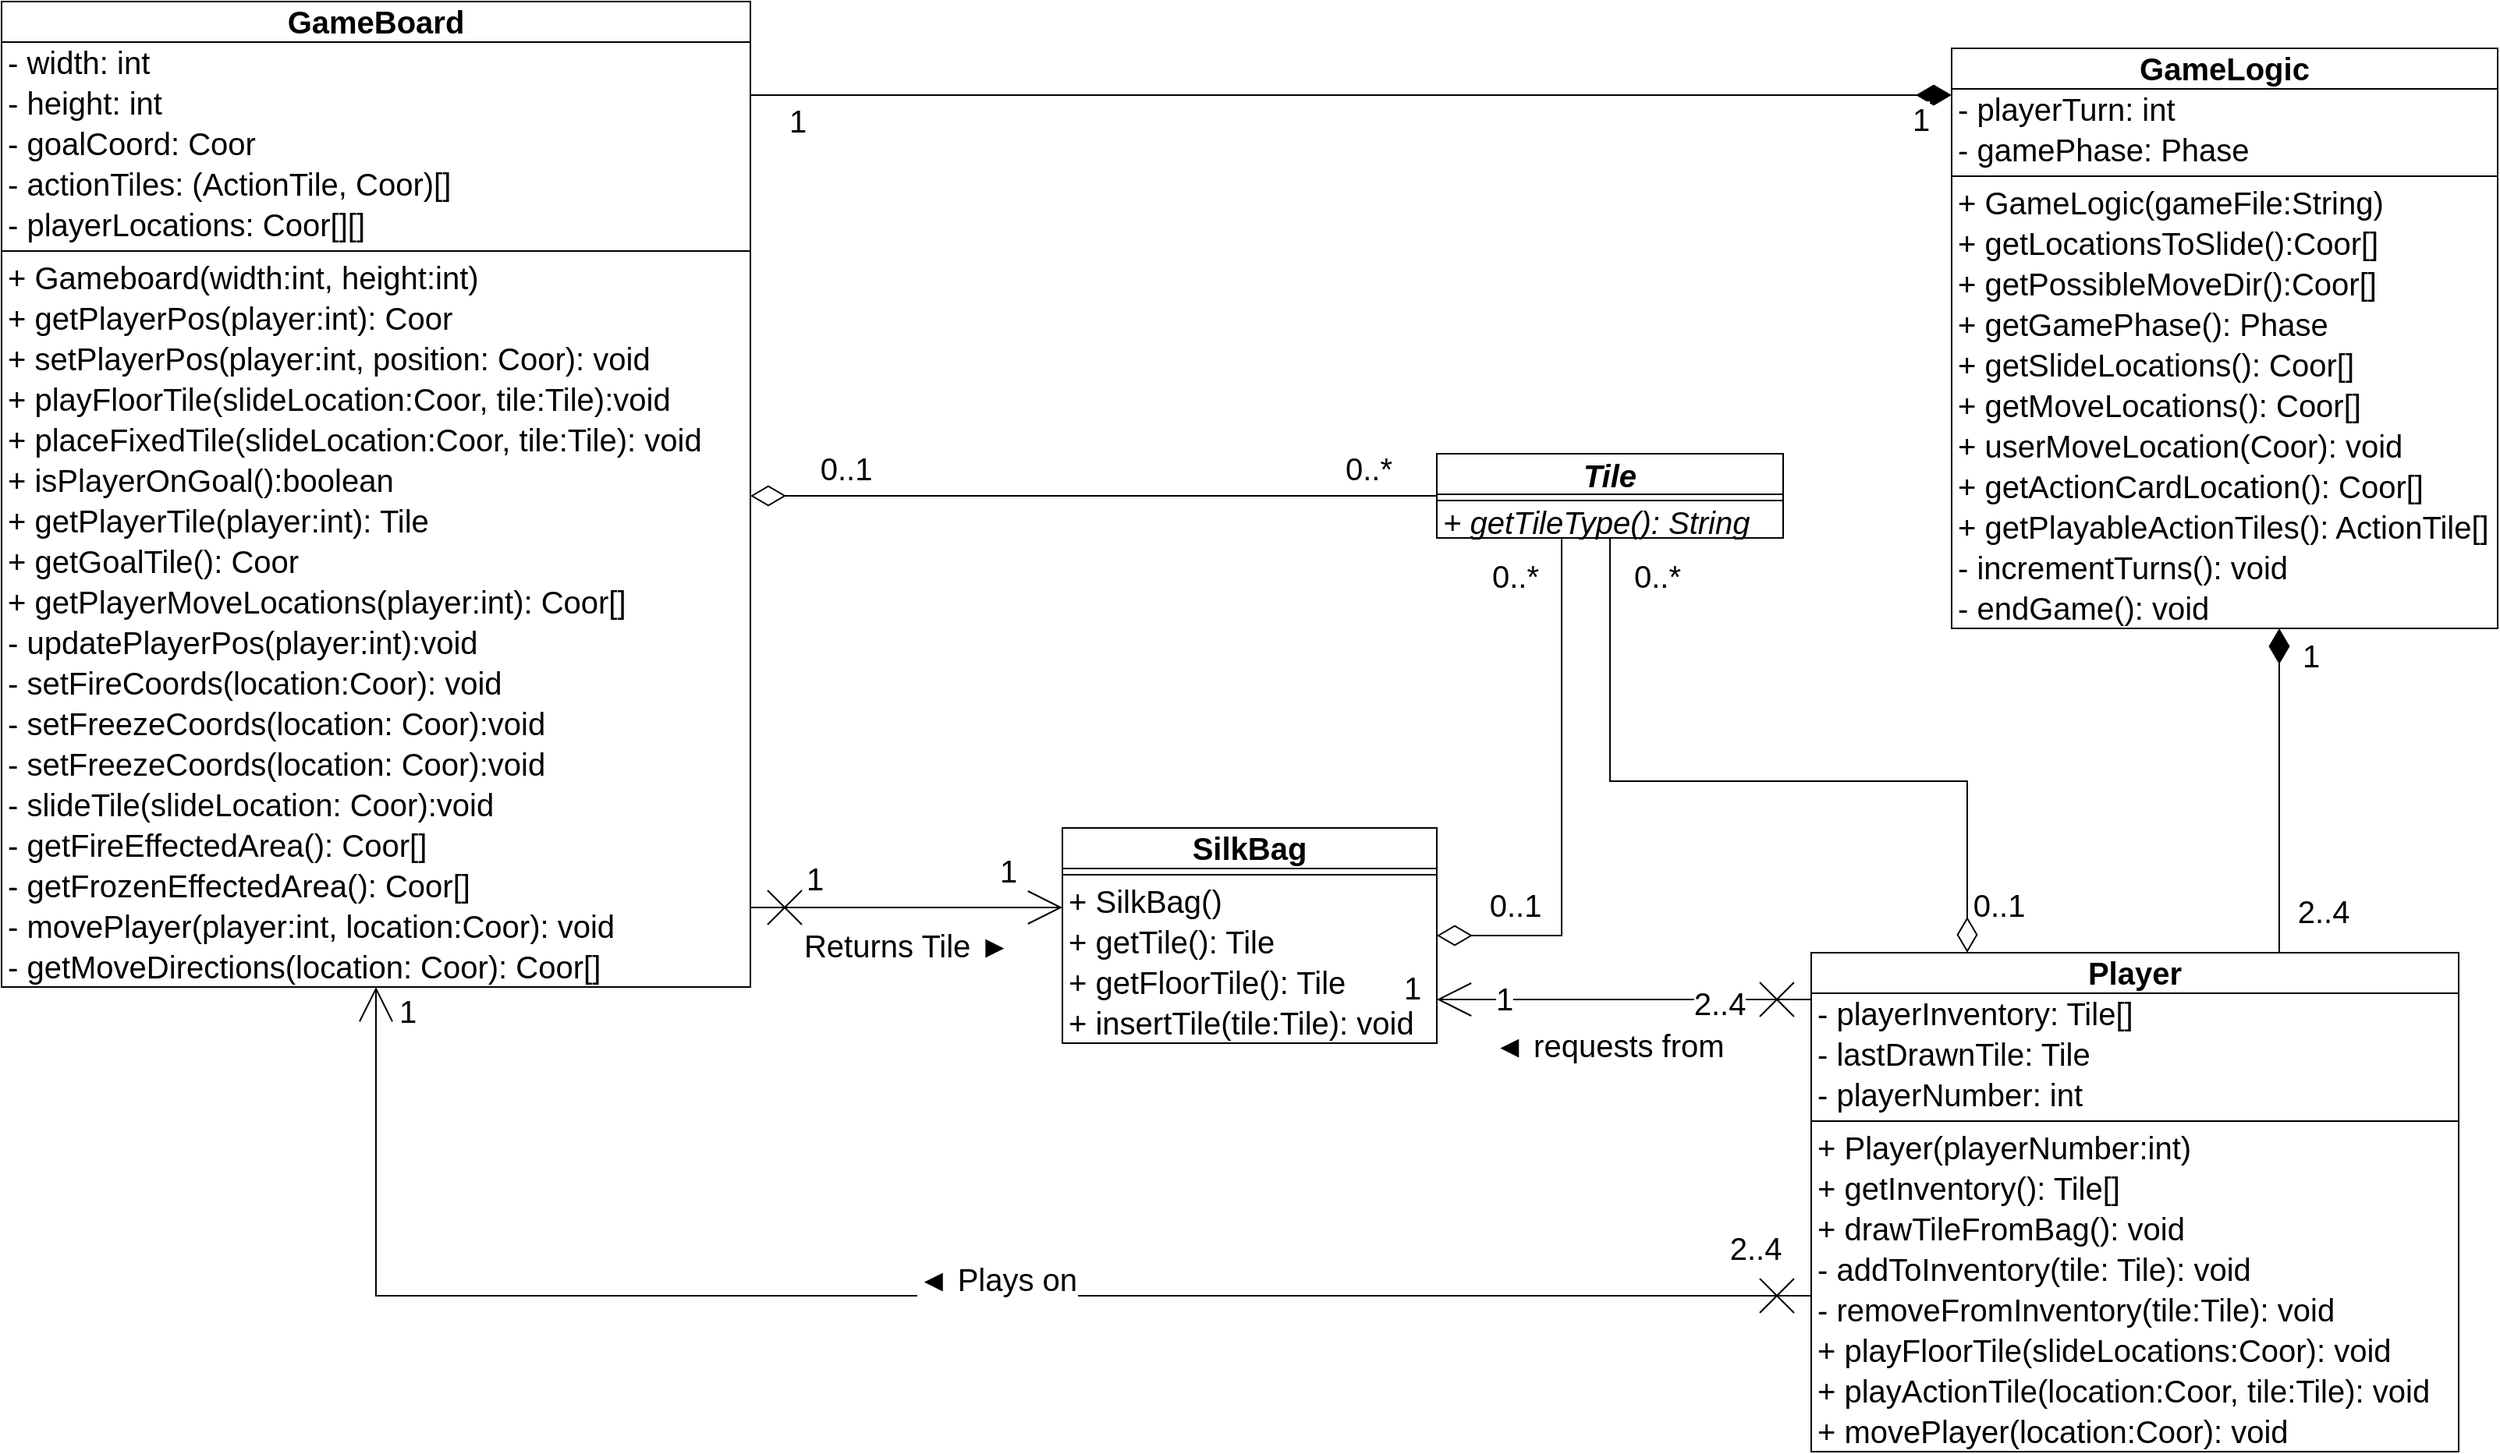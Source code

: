 <mxfile version="13.8.6" type="github">
  <diagram id="hc9EMMiAokFVV4D4Sd0b" name="Page-1">
    <mxGraphModel dx="868" dy="479" grid="1" gridSize="10" guides="1" tooltips="1" connect="1" arrows="1" fold="1" page="1" pageScale="1" pageWidth="827" pageHeight="1169" math="0" shadow="0">
      <root>
        <mxCell id="0" />
        <mxCell id="1" parent="0" />
        <mxCell id="r6h-WWT1z0xAQhpsZW0J-263" style="edgeStyle=elbowEdgeStyle;rounded=0;orthogonalLoop=1;jettySize=auto;html=1;startSize=20;endSize=20;elbow=vertical;endArrow=none;endFill=0;startArrow=diamondThin;startFill=1;fontSize=20;spacing=0;spacingBottom=0;spacingTop=-3;verticalAlign=middle;" parent="1" source="r6h-WWT1z0xAQhpsZW0J-2" target="r6h-WWT1z0xAQhpsZW0J-160" edge="1">
          <mxGeometry relative="1" as="geometry">
            <Array as="points">
              <mxPoint x="1410" y="90" />
            </Array>
          </mxGeometry>
        </mxCell>
        <mxCell id="r6h-WWT1z0xAQhpsZW0J-264" value="1" style="edgeLabel;html=1;align=center;verticalAlign=middle;resizable=0;points=[];fontSize=20;spacing=0;spacingBottom=0;spacingTop=-3;" parent="r6h-WWT1z0xAQhpsZW0J-263" vertex="1" connectable="0">
          <mxGeometry x="-0.637" y="-1" relative="1" as="geometry">
            <mxPoint x="120" y="17.67" as="offset" />
          </mxGeometry>
        </mxCell>
        <mxCell id="r6h-WWT1z0xAQhpsZW0J-265" value="1" style="edgeLabel;html=1;align=center;verticalAlign=middle;resizable=0;points=[];fontSize=20;spacing=0;spacingBottom=0;spacingTop=-3;" parent="r6h-WWT1z0xAQhpsZW0J-263" vertex="1" connectable="0">
          <mxGeometry x="0.689" y="2" relative="1" as="geometry">
            <mxPoint x="-90" y="15.5" as="offset" />
          </mxGeometry>
        </mxCell>
        <mxCell id="r6h-WWT1z0xAQhpsZW0J-374" style="edgeStyle=elbowEdgeStyle;rounded=0;orthogonalLoop=1;jettySize=auto;html=1;startArrow=diamondThin;startFill=1;startSize=20;endArrow=none;endFill=0;endSize=20;strokeWidth=1;fontSize=20;spacing=0;spacingBottom=0;spacingTop=-3;verticalAlign=middle;" parent="1" source="r6h-WWT1z0xAQhpsZW0J-2" target="r6h-WWT1z0xAQhpsZW0J-246" edge="1">
          <mxGeometry relative="1" as="geometry">
            <Array as="points">
              <mxPoint x="2040" y="580" />
            </Array>
          </mxGeometry>
        </mxCell>
        <mxCell id="r6h-WWT1z0xAQhpsZW0J-375" value="2..4" style="edgeLabel;html=1;align=center;verticalAlign=middle;resizable=0;points=[];fontSize=20;spacing=0;spacingBottom=0;spacingTop=-3;" parent="r6h-WWT1z0xAQhpsZW0J-374" vertex="1" connectable="0">
          <mxGeometry x="0.779" y="1" relative="1" as="geometry">
            <mxPoint x="29" y="41.33" as="offset" />
          </mxGeometry>
        </mxCell>
        <mxCell id="r6h-WWT1z0xAQhpsZW0J-376" value="1" style="edgeLabel;html=1;align=center;verticalAlign=middle;resizable=0;points=[];fontSize=20;spacing=0;spacingBottom=0;spacingTop=-3;" parent="r6h-WWT1z0xAQhpsZW0J-374" vertex="1" connectable="0">
          <mxGeometry x="-0.912" y="3" relative="1" as="geometry">
            <mxPoint x="17" y="9.43" as="offset" />
          </mxGeometry>
        </mxCell>
        <mxCell id="r6h-WWT1z0xAQhpsZW0J-383" value="2..4" style="edgeLabel;html=1;align=center;verticalAlign=middle;resizable=0;points=[];fontSize=20;" parent="r6h-WWT1z0xAQhpsZW0J-374" vertex="1" connectable="0">
          <mxGeometry x="0.742" y="3" relative="1" as="geometry">
            <mxPoint x="25" as="offset" />
          </mxGeometry>
        </mxCell>
        <mxCell id="r6h-WWT1z0xAQhpsZW0J-2" value="GameLogic" style="swimlane;fontStyle=1;align=center;verticalAlign=middle;childLayout=stackLayout;horizontal=1;startSize=26;horizontalStack=0;resizeParent=1;resizeParentMax=0;resizeLast=0;collapsible=1;marginBottom=0;fontSize=20;spacing=0;spacingBottom=0;spacingTop=-3;" parent="1" vertex="1">
          <mxGeometry x="1830" y="60" width="350" height="372" as="geometry" />
        </mxCell>
        <mxCell id="r6h-WWT1z0xAQhpsZW0J-8" value="- playerTurn: int" style="text;strokeColor=none;fillColor=none;align=left;verticalAlign=middle;spacingLeft=4;spacingRight=4;overflow=hidden;rotatable=0;points=[[0,0.5],[1,0.5]];portConstraint=eastwest;fontSize=20;spacing=0;spacingBottom=0;spacingTop=-3;" parent="r6h-WWT1z0xAQhpsZW0J-2" vertex="1">
          <mxGeometry y="26" width="350" height="26" as="geometry" />
        </mxCell>
        <mxCell id="r6h-WWT1z0xAQhpsZW0J-304" value="- gamePhase: Phase " style="text;strokeColor=none;fillColor=none;align=left;verticalAlign=middle;spacingLeft=4;spacingRight=4;overflow=hidden;rotatable=0;points=[[0,0.5],[1,0.5]];portConstraint=eastwest;fontSize=20;spacing=0;spacingBottom=0;spacingTop=-3;" parent="r6h-WWT1z0xAQhpsZW0J-2" vertex="1">
          <mxGeometry y="52" width="350" height="26" as="geometry" />
        </mxCell>
        <mxCell id="r6h-WWT1z0xAQhpsZW0J-3" value="" style="line;strokeWidth=1;fillColor=none;align=left;verticalAlign=middle;spacingTop=-3;spacingLeft=3;spacingRight=3;rotatable=0;labelPosition=right;points=[];portConstraint=eastwest;fontSize=20;spacing=0;spacingBottom=0;" parent="r6h-WWT1z0xAQhpsZW0J-2" vertex="1">
          <mxGeometry y="78" width="350" height="8" as="geometry" />
        </mxCell>
        <mxCell id="r6h-WWT1z0xAQhpsZW0J-4" value="+ GameLogic(gameFile:String)" style="text;strokeColor=none;fillColor=none;align=left;verticalAlign=middle;spacingLeft=4;spacingRight=4;overflow=hidden;rotatable=0;points=[[0,0.5],[1,0.5]];portConstraint=eastwest;fontSize=20;spacing=0;spacingBottom=0;spacingTop=-3;" parent="r6h-WWT1z0xAQhpsZW0J-2" vertex="1">
          <mxGeometry y="86" width="350" height="26" as="geometry" />
        </mxCell>
        <mxCell id="r6h-WWT1z0xAQhpsZW0J-9" value="+ getLocationsToSlide():Coor[]" style="text;strokeColor=none;fillColor=none;align=left;verticalAlign=middle;spacingLeft=4;spacingRight=4;overflow=hidden;rotatable=0;points=[[0,0.5],[1,0.5]];portConstraint=eastwest;fontSize=20;spacing=0;spacingBottom=0;spacingTop=-3;" parent="r6h-WWT1z0xAQhpsZW0J-2" vertex="1">
          <mxGeometry y="112" width="350" height="26" as="geometry" />
        </mxCell>
        <mxCell id="r6h-WWT1z0xAQhpsZW0J-11" value="+ getPossibleMoveDir():Coor[]" style="text;strokeColor=none;fillColor=none;align=left;verticalAlign=middle;spacingLeft=4;spacingRight=4;overflow=hidden;rotatable=0;points=[[0,0.5],[1,0.5]];portConstraint=eastwest;fontSize=20;spacing=0;spacingBottom=0;spacingTop=-3;" parent="r6h-WWT1z0xAQhpsZW0J-2" vertex="1">
          <mxGeometry y="138" width="350" height="26" as="geometry" />
        </mxCell>
        <mxCell id="r6h-WWT1z0xAQhpsZW0J-12" value="+ getGamePhase(): Phase" style="text;strokeColor=none;fillColor=none;align=left;verticalAlign=middle;spacingLeft=4;spacingRight=4;overflow=hidden;rotatable=0;points=[[0,0.5],[1,0.5]];portConstraint=eastwest;fontSize=20;spacing=0;spacingBottom=0;spacingTop=-3;" parent="r6h-WWT1z0xAQhpsZW0J-2" vertex="1">
          <mxGeometry y="164" width="350" height="26" as="geometry" />
        </mxCell>
        <mxCell id="r6h-WWT1z0xAQhpsZW0J-313" value="+ getSlideLocations(): Coor[]" style="text;strokeColor=none;fillColor=none;align=left;verticalAlign=middle;spacingLeft=4;spacingRight=4;overflow=hidden;rotatable=0;points=[[0,0.5],[1,0.5]];portConstraint=eastwest;fontSize=20;spacing=0;spacingBottom=0;spacingTop=-3;" parent="r6h-WWT1z0xAQhpsZW0J-2" vertex="1">
          <mxGeometry y="190" width="350" height="26" as="geometry" />
        </mxCell>
        <mxCell id="r6h-WWT1z0xAQhpsZW0J-312" value="+ getMoveLocations(): Coor[]" style="text;strokeColor=none;fillColor=none;align=left;verticalAlign=middle;spacingLeft=4;spacingRight=4;overflow=hidden;rotatable=0;points=[[0,0.5],[1,0.5]];portConstraint=eastwest;fontSize=20;spacing=0;spacingBottom=0;spacingTop=-3;" parent="r6h-WWT1z0xAQhpsZW0J-2" vertex="1">
          <mxGeometry y="216" width="350" height="26" as="geometry" />
        </mxCell>
        <mxCell id="r6h-WWT1z0xAQhpsZW0J-315" value="+ userMoveLocation(Coor): void" style="text;strokeColor=none;fillColor=none;align=left;verticalAlign=middle;spacingLeft=4;spacingRight=4;overflow=hidden;rotatable=0;points=[[0,0.5],[1,0.5]];portConstraint=eastwest;fontSize=20;spacing=0;spacingBottom=0;spacingTop=-3;" parent="r6h-WWT1z0xAQhpsZW0J-2" vertex="1">
          <mxGeometry y="242" width="350" height="26" as="geometry" />
        </mxCell>
        <mxCell id="r6h-WWT1z0xAQhpsZW0J-314" value="+ getActionCardLocation(): Coor[]" style="text;strokeColor=none;fillColor=none;align=left;verticalAlign=middle;spacingLeft=4;spacingRight=4;overflow=hidden;rotatable=0;points=[[0,0.5],[1,0.5]];portConstraint=eastwest;fontSize=20;spacing=0;spacingBottom=0;spacingTop=-3;" parent="r6h-WWT1z0xAQhpsZW0J-2" vertex="1">
          <mxGeometry y="268" width="350" height="26" as="geometry" />
        </mxCell>
        <mxCell id="r6h-WWT1z0xAQhpsZW0J-10" value="+ getPlayableActionTiles(): ActionTile[]" style="text;strokeColor=none;fillColor=none;align=left;verticalAlign=middle;spacingLeft=4;spacingRight=4;overflow=hidden;rotatable=0;points=[[0,0.5],[1,0.5]];portConstraint=eastwest;fontSize=20;spacing=0;spacingBottom=0;spacingTop=-3;" parent="r6h-WWT1z0xAQhpsZW0J-2" vertex="1">
          <mxGeometry y="294" width="350" height="26" as="geometry" />
        </mxCell>
        <mxCell id="r6h-WWT1z0xAQhpsZW0J-5" value="- incrementTurns(): void" style="text;strokeColor=none;fillColor=none;align=left;verticalAlign=middle;spacingLeft=4;spacingRight=4;overflow=hidden;rotatable=0;points=[[0,0.5],[1,0.5]];portConstraint=eastwest;fontSize=20;spacing=0;spacingBottom=0;spacingTop=-3;" parent="r6h-WWT1z0xAQhpsZW0J-2" vertex="1">
          <mxGeometry y="320" width="350" height="26" as="geometry" />
        </mxCell>
        <mxCell id="r6h-WWT1z0xAQhpsZW0J-13" value="- endGame(): void" style="text;strokeColor=none;fillColor=none;align=left;verticalAlign=middle;spacingLeft=4;spacingRight=4;overflow=hidden;rotatable=0;points=[[0,0.5],[1,0.5]];portConstraint=eastwest;fontSize=20;spacing=0;spacingBottom=0;spacingTop=-3;" parent="r6h-WWT1z0xAQhpsZW0J-2" vertex="1">
          <mxGeometry y="346" width="350" height="26" as="geometry" />
        </mxCell>
        <mxCell id="r6h-WWT1z0xAQhpsZW0J-320" style="edgeStyle=elbowEdgeStyle;rounded=0;orthogonalLoop=1;jettySize=auto;html=1;startArrow=diamondThin;startFill=0;startSize=20;endArrow=none;endFill=0;endSize=20;fontSize=20;spacing=0;spacingBottom=0;spacingTop=-3;verticalAlign=middle;" parent="1" source="r6h-WWT1z0xAQhpsZW0J-14" target="r6h-WWT1z0xAQhpsZW0J-26" edge="1">
          <mxGeometry relative="1" as="geometry">
            <Array as="points">
              <mxPoint x="1580" y="400" />
            </Array>
          </mxGeometry>
        </mxCell>
        <mxCell id="r6h-WWT1z0xAQhpsZW0J-362" value="0..*" style="edgeLabel;html=1;align=center;verticalAlign=middle;resizable=0;points=[];fontSize=20;spacing=0;spacingBottom=0;spacingTop=-3;" parent="r6h-WWT1z0xAQhpsZW0J-320" vertex="1" connectable="0">
          <mxGeometry x="0.752" y="-3" relative="1" as="geometry">
            <mxPoint x="-33" y="-16.14" as="offset" />
          </mxGeometry>
        </mxCell>
        <mxCell id="r6h-WWT1z0xAQhpsZW0J-363" value="0..1" style="edgeLabel;html=1;align=center;verticalAlign=middle;resizable=0;points=[];fontSize=20;spacing=0;spacingBottom=0;spacingTop=-3;" parent="r6h-WWT1z0xAQhpsZW0J-320" vertex="1" connectable="0">
          <mxGeometry x="-0.771" y="3" relative="1" as="geometry">
            <mxPoint x="11.43" y="-16.0" as="offset" />
          </mxGeometry>
        </mxCell>
        <mxCell id="r6h-WWT1z0xAQhpsZW0J-14" value="SilkBag" style="swimlane;fontStyle=1;align=center;verticalAlign=middle;childLayout=stackLayout;horizontal=1;startSize=26;horizontalStack=0;resizeParent=1;resizeParentMax=0;resizeLast=0;collapsible=1;marginBottom=0;fontSize=20;spacing=0;spacingBottom=0;spacingTop=-3;" parent="1" vertex="1">
          <mxGeometry x="1260" y="560" width="240" height="138" as="geometry" />
        </mxCell>
        <mxCell id="r6h-WWT1z0xAQhpsZW0J-18" value="" style="line;strokeWidth=1;fillColor=none;align=left;verticalAlign=middle;spacingTop=-3;spacingLeft=3;spacingRight=3;rotatable=0;labelPosition=right;points=[];portConstraint=eastwest;fontSize=20;spacing=0;spacingBottom=0;" parent="r6h-WWT1z0xAQhpsZW0J-14" vertex="1">
          <mxGeometry y="26" width="240" height="8" as="geometry" />
        </mxCell>
        <mxCell id="r6h-WWT1z0xAQhpsZW0J-19" value="+ SilkBag()" style="text;strokeColor=none;fillColor=none;align=left;verticalAlign=middle;spacingLeft=4;spacingRight=4;overflow=hidden;rotatable=0;points=[[0,0.5],[1,0.5]];portConstraint=eastwest;fontSize=20;spacing=0;spacingBottom=0;spacingTop=-3;" parent="r6h-WWT1z0xAQhpsZW0J-14" vertex="1">
          <mxGeometry y="34" width="240" height="26" as="geometry" />
        </mxCell>
        <mxCell id="r6h-WWT1z0xAQhpsZW0J-21" value="+ getTile(): Tile" style="text;strokeColor=none;fillColor=none;align=left;verticalAlign=middle;spacingLeft=4;spacingRight=4;overflow=hidden;rotatable=0;points=[[0,0.5],[1,0.5]];portConstraint=eastwest;fontSize=20;spacing=0;spacingBottom=0;spacingTop=-3;" parent="r6h-WWT1z0xAQhpsZW0J-14" vertex="1">
          <mxGeometry y="60" width="240" height="26" as="geometry" />
        </mxCell>
        <mxCell id="r6h-WWT1z0xAQhpsZW0J-317" value="+ getFloorTile(): Tile" style="text;strokeColor=none;fillColor=none;align=left;verticalAlign=middle;spacingLeft=4;spacingRight=4;overflow=hidden;rotatable=0;points=[[0,0.5],[1,0.5]];portConstraint=eastwest;fontSize=20;spacing=0;spacingBottom=0;spacingTop=-3;" parent="r6h-WWT1z0xAQhpsZW0J-14" vertex="1">
          <mxGeometry y="86" width="240" height="26" as="geometry" />
        </mxCell>
        <mxCell id="r6h-WWT1z0xAQhpsZW0J-319" value="+ insertTile(tile:Tile): void" style="text;strokeColor=none;fillColor=none;align=left;verticalAlign=middle;spacingLeft=4;spacingRight=4;overflow=hidden;rotatable=0;points=[[0,0.5],[1,0.5]];portConstraint=eastwest;fontSize=20;spacing=0;spacingBottom=0;spacingTop=-3;" parent="r6h-WWT1z0xAQhpsZW0J-14" vertex="1">
          <mxGeometry y="112" width="240" height="26" as="geometry" />
        </mxCell>
        <mxCell id="r6h-WWT1z0xAQhpsZW0J-283" style="edgeStyle=elbowEdgeStyle;rounded=0;orthogonalLoop=1;jettySize=auto;html=1;startArrow=cross;startFill=0;startSize=20;endArrow=open;endFill=0;endSize=20;elbow=vertical;fontSize=20;spacing=0;spacingBottom=0;spacingTop=-3;verticalAlign=middle;" parent="1" source="r6h-WWT1z0xAQhpsZW0J-160" target="r6h-WWT1z0xAQhpsZW0J-14" edge="1">
          <mxGeometry relative="1" as="geometry" />
        </mxCell>
        <mxCell id="r6h-WWT1z0xAQhpsZW0J-285" value="1" style="edgeLabel;html=1;align=center;verticalAlign=middle;resizable=0;points=[];fontSize=20;spacing=0;spacingBottom=0;spacingTop=-3;" parent="r6h-WWT1z0xAQhpsZW0J-283" vertex="1" connectable="0">
          <mxGeometry x="0.894" relative="1" as="geometry">
            <mxPoint x="-24.71" y="-22.65" as="offset" />
          </mxGeometry>
        </mxCell>
        <mxCell id="r6h-WWT1z0xAQhpsZW0J-286" value="Returns Tile ►" style="edgeLabel;html=1;align=center;verticalAlign=middle;resizable=0;points=[];fontSize=20;spacing=0;spacingBottom=0;spacingTop=-3;" parent="r6h-WWT1z0xAQhpsZW0J-283" vertex="1" connectable="0">
          <mxGeometry x="-0.269" y="3" relative="1" as="geometry">
            <mxPoint x="27.14" y="28.43" as="offset" />
          </mxGeometry>
        </mxCell>
        <mxCell id="r6h-WWT1z0xAQhpsZW0J-368" value="1" style="edgeLabel;html=1;align=center;verticalAlign=middle;resizable=0;points=[];fontSize=20;spacing=0;spacingBottom=0;spacingTop=-3;" parent="r6h-WWT1z0xAQhpsZW0J-283" vertex="1" connectable="0">
          <mxGeometry x="-0.731" y="7" relative="1" as="geometry">
            <mxPoint x="13.33" y="-10.67" as="offset" />
          </mxGeometry>
        </mxCell>
        <mxCell id="r6h-WWT1z0xAQhpsZW0J-160" value="GameBoard" style="swimlane;fontStyle=1;align=center;verticalAlign=middle;childLayout=stackLayout;horizontal=1;startSize=26;horizontalStack=0;resizeParent=1;resizeParentMax=0;resizeLast=0;collapsible=1;marginBottom=0;fontSize=20;spacing=0;spacingBottom=0;spacingTop=-3;" parent="1" vertex="1">
          <mxGeometry x="580" y="30" width="480" height="632" as="geometry" />
        </mxCell>
        <mxCell id="r6h-WWT1z0xAQhpsZW0J-161" value="- width: int" style="text;strokeColor=none;fillColor=none;align=left;verticalAlign=middle;spacingLeft=4;spacingRight=4;overflow=hidden;rotatable=0;points=[[0,0.5],[1,0.5]];portConstraint=eastwest;fontSize=20;spacing=0;spacingBottom=0;spacingTop=-3;" parent="r6h-WWT1z0xAQhpsZW0J-160" vertex="1">
          <mxGeometry y="26" width="480" height="26" as="geometry" />
        </mxCell>
        <mxCell id="r6h-WWT1z0xAQhpsZW0J-287" value="- height: int" style="text;strokeColor=none;fillColor=none;align=left;verticalAlign=middle;spacingLeft=4;spacingRight=4;overflow=hidden;rotatable=0;points=[[0,0.5],[1,0.5]];portConstraint=eastwest;fontSize=20;spacing=0;spacingBottom=0;spacingTop=-3;" parent="r6h-WWT1z0xAQhpsZW0J-160" vertex="1">
          <mxGeometry y="52" width="480" height="26" as="geometry" />
        </mxCell>
        <mxCell id="r6h-WWT1z0xAQhpsZW0J-163" value="- goalCoord: Coor" style="text;strokeColor=none;fillColor=none;align=left;verticalAlign=middle;spacingLeft=4;spacingRight=4;overflow=hidden;rotatable=0;points=[[0,0.5],[1,0.5]];portConstraint=eastwest;fontSize=20;spacing=0;spacingBottom=0;spacingTop=-3;" parent="r6h-WWT1z0xAQhpsZW0J-160" vertex="1">
          <mxGeometry y="78" width="480" height="26" as="geometry" />
        </mxCell>
        <mxCell id="r6h-WWT1z0xAQhpsZW0J-173" value="- actionTiles: (ActionTile, Coor)[]" style="text;strokeColor=none;fillColor=none;align=left;verticalAlign=middle;spacingLeft=4;spacingRight=4;overflow=hidden;rotatable=0;points=[[0,0.5],[1,0.5]];portConstraint=eastwest;fontSize=20;spacing=0;spacingBottom=0;spacingTop=-3;" parent="r6h-WWT1z0xAQhpsZW0J-160" vertex="1">
          <mxGeometry y="104" width="480" height="26" as="geometry" />
        </mxCell>
        <mxCell id="r6h-WWT1z0xAQhpsZW0J-299" value="- playerLocations: Coor[][]" style="text;strokeColor=none;fillColor=none;align=left;verticalAlign=middle;spacingLeft=4;spacingRight=4;overflow=hidden;rotatable=0;points=[[0,0.5],[1,0.5]];portConstraint=eastwest;fontSize=20;spacing=0;spacingBottom=0;spacingTop=-3;" parent="r6h-WWT1z0xAQhpsZW0J-160" vertex="1">
          <mxGeometry y="130" width="480" height="26" as="geometry" />
        </mxCell>
        <mxCell id="r6h-WWT1z0xAQhpsZW0J-164" value="" style="line;strokeWidth=1;fillColor=none;align=left;verticalAlign=middle;spacingTop=-3;spacingLeft=3;spacingRight=3;rotatable=0;labelPosition=right;points=[];portConstraint=eastwest;fontSize=20;spacing=0;spacingBottom=0;" parent="r6h-WWT1z0xAQhpsZW0J-160" vertex="1">
          <mxGeometry y="156" width="480" height="8" as="geometry" />
        </mxCell>
        <mxCell id="r6h-WWT1z0xAQhpsZW0J-165" value="+ Gameboard(width:int, height:int)" style="text;strokeColor=none;fillColor=none;align=left;verticalAlign=middle;spacingLeft=4;spacingRight=4;overflow=hidden;rotatable=0;points=[[0,0.5],[1,0.5]];portConstraint=eastwest;fontSize=20;spacing=0;spacingBottom=0;spacingTop=-3;" parent="r6h-WWT1z0xAQhpsZW0J-160" vertex="1">
          <mxGeometry y="164" width="480" height="26" as="geometry" />
        </mxCell>
        <mxCell id="r6h-WWT1z0xAQhpsZW0J-166" value="+ getPlayerPos(player:int): Coor " style="text;strokeColor=none;fillColor=none;align=left;verticalAlign=middle;spacingLeft=4;spacingRight=4;overflow=hidden;rotatable=0;points=[[0,0.5],[1,0.5]];portConstraint=eastwest;fontSize=20;spacing=0;spacingBottom=0;spacingTop=-3;" parent="r6h-WWT1z0xAQhpsZW0J-160" vertex="1">
          <mxGeometry y="190" width="480" height="26" as="geometry" />
        </mxCell>
        <mxCell id="r6h-WWT1z0xAQhpsZW0J-168" value="+ setPlayerPos(player:int, position: Coor): void" style="text;strokeColor=none;fillColor=none;align=left;verticalAlign=middle;spacingLeft=4;spacingRight=4;overflow=hidden;rotatable=0;points=[[0,0.5],[1,0.5]];portConstraint=eastwest;fontSize=20;spacing=0;spacingBottom=0;spacingTop=-3;" parent="r6h-WWT1z0xAQhpsZW0J-160" vertex="1">
          <mxGeometry y="216" width="480" height="26" as="geometry" />
        </mxCell>
        <mxCell id="r6h-WWT1z0xAQhpsZW0J-184" value="+ playFloorTile(slideLocation:Coor, tile:Tile):void" style="text;strokeColor=none;fillColor=none;align=left;verticalAlign=middle;spacingLeft=4;spacingRight=4;overflow=hidden;rotatable=0;points=[[0,0.5],[1,0.5]];portConstraint=eastwest;fontSize=20;spacing=0;spacingBottom=0;spacingTop=-3;" parent="r6h-WWT1z0xAQhpsZW0J-160" vertex="1">
          <mxGeometry y="242" width="480" height="26" as="geometry" />
        </mxCell>
        <mxCell id="r6h-WWT1z0xAQhpsZW0J-298" value="+ placeFixedTile(slideLocation:Coor, tile:Tile): void" style="text;strokeColor=none;fillColor=none;align=left;verticalAlign=middle;spacingLeft=4;spacingRight=4;overflow=hidden;rotatable=0;points=[[0,0.5],[1,0.5]];portConstraint=eastwest;fontSize=20;spacing=0;spacingBottom=0;spacingTop=-3;" parent="r6h-WWT1z0xAQhpsZW0J-160" vertex="1">
          <mxGeometry y="268" width="480" height="26" as="geometry" />
        </mxCell>
        <mxCell id="r6h-WWT1z0xAQhpsZW0J-177" value="+ isPlayerOnGoal():boolean" style="text;strokeColor=none;fillColor=none;align=left;verticalAlign=middle;spacingLeft=4;spacingRight=4;overflow=hidden;rotatable=0;points=[[0,0.5],[1,0.5]];portConstraint=eastwest;fontSize=20;spacing=0;spacingBottom=0;spacingTop=-3;" parent="r6h-WWT1z0xAQhpsZW0J-160" vertex="1">
          <mxGeometry y="294" width="480" height="26" as="geometry" />
        </mxCell>
        <mxCell id="r6h-WWT1z0xAQhpsZW0J-179" value="+ getPlayerTile(player:int): Tile" style="text;strokeColor=none;fillColor=none;align=left;verticalAlign=middle;spacingLeft=4;spacingRight=4;overflow=hidden;rotatable=0;points=[[0,0.5],[1,0.5]];portConstraint=eastwest;fontSize=20;spacing=0;spacingBottom=0;spacingTop=-3;" parent="r6h-WWT1z0xAQhpsZW0J-160" vertex="1">
          <mxGeometry y="320" width="480" height="26" as="geometry" />
        </mxCell>
        <mxCell id="r6h-WWT1z0xAQhpsZW0J-176" value="+ getGoalTile(): Coor" style="text;strokeColor=none;fillColor=none;align=left;verticalAlign=middle;spacingLeft=4;spacingRight=4;overflow=hidden;rotatable=0;points=[[0,0.5],[1,0.5]];portConstraint=eastwest;fontSize=20;spacing=0;spacingBottom=0;spacingTop=-3;" parent="r6h-WWT1z0xAQhpsZW0J-160" vertex="1">
          <mxGeometry y="346" width="480" height="26" as="geometry" />
        </mxCell>
        <mxCell id="uKZlA5nsA1Sk63bsIkFM-2" value="+ getPlayerMoveLocations(player:int): Coor[]" style="text;strokeColor=none;fillColor=none;align=left;verticalAlign=middle;spacingLeft=4;spacingRight=4;overflow=hidden;rotatable=0;points=[[0,0.5],[1,0.5]];portConstraint=eastwest;fontSize=20;spacing=0;spacingBottom=0;spacingTop=-3;" vertex="1" parent="r6h-WWT1z0xAQhpsZW0J-160">
          <mxGeometry y="372" width="480" height="26" as="geometry" />
        </mxCell>
        <mxCell id="r6h-WWT1z0xAQhpsZW0J-167" value="- updatePlayerPos(player:int):void" style="text;strokeColor=none;fillColor=none;align=left;verticalAlign=middle;spacingLeft=4;spacingRight=4;overflow=hidden;rotatable=0;points=[[0,0.5],[1,0.5]];portConstraint=eastwest;fontSize=20;spacing=0;spacingBottom=0;spacingTop=-3;" parent="r6h-WWT1z0xAQhpsZW0J-160" vertex="1">
          <mxGeometry y="398" width="480" height="26" as="geometry" />
        </mxCell>
        <mxCell id="r6h-WWT1z0xAQhpsZW0J-169" value="- setFireCoords(location:Coor): void" style="text;strokeColor=none;fillColor=none;align=left;verticalAlign=middle;spacingLeft=4;spacingRight=4;overflow=hidden;rotatable=0;points=[[0,0.5],[1,0.5]];portConstraint=eastwest;fontSize=20;spacing=0;spacingBottom=0;spacingTop=-3;" parent="r6h-WWT1z0xAQhpsZW0J-160" vertex="1">
          <mxGeometry y="424" width="480" height="26" as="geometry" />
        </mxCell>
        <mxCell id="r6h-WWT1z0xAQhpsZW0J-371" value="- setFreezeCoords(location: Coor):void" style="text;strokeColor=none;fillColor=none;align=left;verticalAlign=middle;spacingLeft=4;spacingRight=4;overflow=hidden;rotatable=0;points=[[0,0.5],[1,0.5]];portConstraint=eastwest;fontSize=20;spacing=0;spacingBottom=0;spacingTop=-3;" parent="r6h-WWT1z0xAQhpsZW0J-160" vertex="1">
          <mxGeometry y="450" width="480" height="26" as="geometry" />
        </mxCell>
        <mxCell id="r6h-WWT1z0xAQhpsZW0J-170" value="- setFreezeCoords(location: Coor):void" style="text;strokeColor=none;fillColor=none;align=left;verticalAlign=middle;spacingLeft=4;spacingRight=4;overflow=hidden;rotatable=0;points=[[0,0.5],[1,0.5]];portConstraint=eastwest;fontSize=20;spacing=0;spacingBottom=0;spacingTop=-3;" parent="r6h-WWT1z0xAQhpsZW0J-160" vertex="1">
          <mxGeometry y="476" width="480" height="26" as="geometry" />
        </mxCell>
        <mxCell id="r6h-WWT1z0xAQhpsZW0J-182" value="- slideTile(slideLocation: Coor):void" style="text;strokeColor=none;fillColor=none;align=left;verticalAlign=middle;spacingLeft=4;spacingRight=4;overflow=hidden;rotatable=0;points=[[0,0.5],[1,0.5]];portConstraint=eastwest;fontSize=20;spacing=0;spacingBottom=0;spacingTop=-3;" parent="r6h-WWT1z0xAQhpsZW0J-160" vertex="1">
          <mxGeometry y="502" width="480" height="26" as="geometry" />
        </mxCell>
        <mxCell id="r6h-WWT1z0xAQhpsZW0J-171" value="- getFireEffectedArea(): Coor[]" style="text;strokeColor=none;fillColor=none;align=left;verticalAlign=middle;spacingLeft=4;spacingRight=4;overflow=hidden;rotatable=0;points=[[0,0.5],[1,0.5]];portConstraint=eastwest;fontSize=20;spacing=0;spacingBottom=0;spacingTop=-3;" parent="r6h-WWT1z0xAQhpsZW0J-160" vertex="1">
          <mxGeometry y="528" width="480" height="26" as="geometry" />
        </mxCell>
        <mxCell id="r6h-WWT1z0xAQhpsZW0J-288" value="- getFrozenEffectedArea(): Coor[]" style="text;strokeColor=none;fillColor=none;align=left;verticalAlign=middle;spacingLeft=4;spacingRight=4;overflow=hidden;rotatable=0;points=[[0,0.5],[1,0.5]];portConstraint=eastwest;fontSize=20;spacing=0;spacingBottom=0;spacingTop=-3;" parent="r6h-WWT1z0xAQhpsZW0J-160" vertex="1">
          <mxGeometry y="554" width="480" height="26" as="geometry" />
        </mxCell>
        <mxCell id="r6h-WWT1z0xAQhpsZW0J-185" value="- movePlayer(player:int, location:Coor): void" style="text;strokeColor=none;fillColor=none;align=left;verticalAlign=middle;spacingLeft=4;spacingRight=4;overflow=hidden;rotatable=0;points=[[0,0.5],[1,0.5]];portConstraint=eastwest;fontSize=20;spacing=0;spacingBottom=0;spacingTop=-3;" parent="r6h-WWT1z0xAQhpsZW0J-160" vertex="1">
          <mxGeometry y="580" width="480" height="26" as="geometry" />
        </mxCell>
        <mxCell id="uKZlA5nsA1Sk63bsIkFM-1" value="- getMoveDirections(location: Coor): Coor[]" style="text;strokeColor=none;fillColor=none;align=left;verticalAlign=middle;spacingLeft=4;spacingRight=4;overflow=hidden;rotatable=0;points=[[0,0.5],[1,0.5]];portConstraint=eastwest;fontSize=20;spacing=0;spacingBottom=0;spacingTop=-3;" vertex="1" parent="r6h-WWT1z0xAQhpsZW0J-160">
          <mxGeometry y="606" width="480" height="26" as="geometry" />
        </mxCell>
        <mxCell id="r6h-WWT1z0xAQhpsZW0J-321" style="edgeStyle=elbowEdgeStyle;rounded=0;orthogonalLoop=1;jettySize=auto;html=1;startArrow=cross;startFill=0;startSize=20;endArrow=open;endFill=0;endSize=20;elbow=vertical;fontSize=20;spacing=0;spacingBottom=0;spacingTop=-3;verticalAlign=middle;" parent="1" source="r6h-WWT1z0xAQhpsZW0J-246" target="r6h-WWT1z0xAQhpsZW0J-14" edge="1">
          <mxGeometry relative="1" as="geometry">
            <Array as="points">
              <mxPoint x="1600" y="670" />
              <mxPoint x="1580" y="670" />
              <mxPoint x="970" y="870" />
            </Array>
          </mxGeometry>
        </mxCell>
        <mxCell id="r6h-WWT1z0xAQhpsZW0J-322" value="◄ requests from " style="edgeLabel;html=1;align=center;verticalAlign=middle;resizable=0;points=[];fontSize=20;spacing=0;spacingBottom=0;spacingTop=-3;" parent="r6h-WWT1z0xAQhpsZW0J-321" vertex="1" connectable="0">
          <mxGeometry x="0.514" relative="1" as="geometry">
            <mxPoint x="51.43" y="30" as="offset" />
          </mxGeometry>
        </mxCell>
        <mxCell id="r6h-WWT1z0xAQhpsZW0J-323" value="1" style="edgeLabel;html=1;align=center;verticalAlign=middle;resizable=0;points=[];fontSize=20;spacing=0;spacingBottom=0;spacingTop=-3;" parent="r6h-WWT1z0xAQhpsZW0J-321" vertex="1" connectable="0">
          <mxGeometry x="0.888" relative="1" as="geometry">
            <mxPoint x="-30" y="-6.67" as="offset" />
          </mxGeometry>
        </mxCell>
        <mxCell id="r6h-WWT1z0xAQhpsZW0J-373" value="2..4" style="edgeLabel;html=1;align=center;verticalAlign=middle;resizable=0;points=[];fontSize=20;spacing=0;spacingBottom=0;spacingTop=-3;" parent="r6h-WWT1z0xAQhpsZW0J-321" vertex="1" connectable="0">
          <mxGeometry x="-0.732" y="3" relative="1" as="geometry">
            <mxPoint x="-27" as="offset" />
          </mxGeometry>
        </mxCell>
        <mxCell id="r6h-WWT1z0xAQhpsZW0J-384" value="1" style="edgeLabel;html=1;align=center;verticalAlign=middle;resizable=0;points=[];fontSize=20;" parent="r6h-WWT1z0xAQhpsZW0J-321" vertex="1" connectable="0">
          <mxGeometry x="0.645" y="-1" relative="1" as="geometry">
            <mxPoint as="offset" />
          </mxGeometry>
        </mxCell>
        <mxCell id="r6h-WWT1z0xAQhpsZW0J-324" style="edgeStyle=elbowEdgeStyle;rounded=0;orthogonalLoop=1;jettySize=auto;html=1;startArrow=cross;startFill=0;startSize=20;endArrow=open;endFill=0;endSize=20;elbow=vertical;fontSize=20;spacing=0;spacingBottom=0;spacingTop=-3;verticalAlign=middle;" parent="1" source="r6h-WWT1z0xAQhpsZW0J-246" target="r6h-WWT1z0xAQhpsZW0J-160" edge="1">
          <mxGeometry relative="1" as="geometry">
            <Array as="points">
              <mxPoint x="1380" y="860" />
              <mxPoint x="1440" y="780" />
              <mxPoint x="1220" y="760" />
            </Array>
          </mxGeometry>
        </mxCell>
        <mxCell id="r6h-WWT1z0xAQhpsZW0J-325" value="◄ Plays on" style="edgeLabel;html=1;align=center;verticalAlign=middle;resizable=0;points=[];fontSize=20;spacing=0;spacingBottom=0;spacingTop=-3;" parent="r6h-WWT1z0xAQhpsZW0J-324" vertex="1" connectable="0">
          <mxGeometry x="0.059" y="1" relative="1" as="geometry">
            <mxPoint x="70" y="-11" as="offset" />
          </mxGeometry>
        </mxCell>
        <mxCell id="r6h-WWT1z0xAQhpsZW0J-357" value="1" style="edgeLabel;html=1;align=center;verticalAlign=middle;resizable=0;points=[];fontSize=20;spacing=0;spacingBottom=0;spacingTop=-3;" parent="r6h-WWT1z0xAQhpsZW0J-324" vertex="1" connectable="0">
          <mxGeometry x="0.891" y="-2" relative="1" as="geometry">
            <mxPoint x="18" y="-44.29" as="offset" />
          </mxGeometry>
        </mxCell>
        <mxCell id="r6h-WWT1z0xAQhpsZW0J-358" value="2..4" style="edgeLabel;html=1;align=center;verticalAlign=middle;resizable=0;points=[];fontSize=20;spacing=0;spacingBottom=0;spacingTop=-3;" parent="r6h-WWT1z0xAQhpsZW0J-324" vertex="1" connectable="0">
          <mxGeometry x="-0.879" relative="1" as="geometry">
            <mxPoint x="31.43" y="-30" as="offset" />
          </mxGeometry>
        </mxCell>
        <mxCell id="r6h-WWT1z0xAQhpsZW0J-246" value="Player" style="swimlane;fontStyle=1;align=center;verticalAlign=middle;childLayout=stackLayout;horizontal=1;startSize=26;horizontalStack=0;resizeParent=1;resizeParentMax=0;resizeLast=0;collapsible=1;marginBottom=0;fontSize=20;spacing=0;spacingBottom=0;spacingTop=-3;" parent="1" vertex="1">
          <mxGeometry x="1740" y="640" width="415" height="320" as="geometry" />
        </mxCell>
        <mxCell id="r6h-WWT1z0xAQhpsZW0J-247" value="- playerInventory: Tile[]" style="text;strokeColor=none;fillColor=none;align=left;verticalAlign=middle;spacingLeft=4;spacingRight=4;overflow=hidden;rotatable=0;points=[[0,0.5],[1,0.5]];portConstraint=eastwest;fontSize=20;spacing=0;spacingBottom=0;spacingTop=-3;" parent="r6h-WWT1z0xAQhpsZW0J-246" vertex="1">
          <mxGeometry y="26" width="415" height="26" as="geometry" />
        </mxCell>
        <mxCell id="r6h-WWT1z0xAQhpsZW0J-302" value="- lastDrawnTile: Tile" style="text;strokeColor=none;fillColor=none;align=left;verticalAlign=middle;spacingLeft=4;spacingRight=4;overflow=hidden;rotatable=0;points=[[0,0.5],[1,0.5]];portConstraint=eastwest;fontSize=20;spacing=0;spacingBottom=0;spacingTop=-3;" parent="r6h-WWT1z0xAQhpsZW0J-246" vertex="1">
          <mxGeometry y="52" width="415" height="26" as="geometry" />
        </mxCell>
        <mxCell id="r6h-WWT1z0xAQhpsZW0J-303" value="- playerNumber: int" style="text;strokeColor=none;fillColor=none;align=left;verticalAlign=middle;spacingLeft=4;spacingRight=4;overflow=hidden;rotatable=0;points=[[0,0.5],[1,0.5]];portConstraint=eastwest;fontSize=20;spacing=0;spacingBottom=0;spacingTop=-3;" parent="r6h-WWT1z0xAQhpsZW0J-246" vertex="1">
          <mxGeometry y="78" width="415" height="26" as="geometry" />
        </mxCell>
        <mxCell id="r6h-WWT1z0xAQhpsZW0J-251" value="" style="line;strokeWidth=1;fillColor=none;align=left;verticalAlign=middle;spacingTop=-3;spacingLeft=3;spacingRight=3;rotatable=0;labelPosition=right;points=[];portConstraint=eastwest;fontSize=20;spacing=0;spacingBottom=0;" parent="r6h-WWT1z0xAQhpsZW0J-246" vertex="1">
          <mxGeometry y="104" width="415" height="8" as="geometry" />
        </mxCell>
        <mxCell id="r6h-WWT1z0xAQhpsZW0J-252" value="+ Player(playerNumber:int)" style="text;strokeColor=none;fillColor=none;align=left;verticalAlign=middle;spacingLeft=4;spacingRight=4;overflow=hidden;rotatable=0;points=[[0,0.5],[1,0.5]];portConstraint=eastwest;fontSize=20;spacing=0;spacingBottom=0;spacingTop=-3;" parent="r6h-WWT1z0xAQhpsZW0J-246" vertex="1">
          <mxGeometry y="112" width="415" height="26" as="geometry" />
        </mxCell>
        <mxCell id="r6h-WWT1z0xAQhpsZW0J-255" value="+ getInventory(): Tile[]" style="text;strokeColor=none;fillColor=none;align=left;verticalAlign=middle;spacingLeft=4;spacingRight=4;overflow=hidden;rotatable=0;points=[[0,0.5],[1,0.5]];portConstraint=eastwest;fontSize=20;spacing=0;spacingBottom=0;spacingTop=-3;" parent="r6h-WWT1z0xAQhpsZW0J-246" vertex="1">
          <mxGeometry y="138" width="415" height="26" as="geometry" />
        </mxCell>
        <mxCell id="r6h-WWT1z0xAQhpsZW0J-300" value="+ drawTileFromBag(): void" style="text;strokeColor=none;fillColor=none;align=left;verticalAlign=middle;spacingLeft=4;spacingRight=4;overflow=hidden;rotatable=0;points=[[0,0.5],[1,0.5]];portConstraint=eastwest;fontSize=20;spacing=0;spacingBottom=0;spacingTop=-3;" parent="r6h-WWT1z0xAQhpsZW0J-246" vertex="1">
          <mxGeometry y="164" width="415" height="26" as="geometry" />
        </mxCell>
        <mxCell id="r6h-WWT1z0xAQhpsZW0J-256" value="- addToInventory(tile: Tile): void" style="text;strokeColor=none;fillColor=none;align=left;verticalAlign=middle;spacingLeft=4;spacingRight=4;overflow=hidden;rotatable=0;points=[[0,0.5],[1,0.5]];portConstraint=eastwest;fontSize=20;spacing=0;spacingBottom=0;spacingTop=-3;" parent="r6h-WWT1z0xAQhpsZW0J-246" vertex="1">
          <mxGeometry y="190" width="415" height="26" as="geometry" />
        </mxCell>
        <mxCell id="r6h-WWT1z0xAQhpsZW0J-257" value="- removeFromInventory(tile:Tile): void" style="text;strokeColor=none;fillColor=none;align=left;verticalAlign=middle;spacingLeft=4;spacingRight=4;overflow=hidden;rotatable=0;points=[[0,0.5],[1,0.5]];portConstraint=eastwest;fontSize=20;spacing=0;spacingBottom=0;spacingTop=-3;" parent="r6h-WWT1z0xAQhpsZW0J-246" vertex="1">
          <mxGeometry y="216" width="415" height="26" as="geometry" />
        </mxCell>
        <mxCell id="r6h-WWT1z0xAQhpsZW0J-259" value="+ playFloorTile(slideLocations:Coor): void" style="text;strokeColor=none;fillColor=none;align=left;verticalAlign=middle;spacingLeft=4;spacingRight=4;overflow=hidden;rotatable=0;points=[[0,0.5],[1,0.5]];portConstraint=eastwest;fontSize=20;spacing=0;spacingBottom=0;spacingTop=-3;" parent="r6h-WWT1z0xAQhpsZW0J-246" vertex="1">
          <mxGeometry y="242" width="415" height="26" as="geometry" />
        </mxCell>
        <mxCell id="r6h-WWT1z0xAQhpsZW0J-260" value="+ playActionTile(location:Coor, tile:Tile): void" style="text;strokeColor=none;fillColor=none;align=left;verticalAlign=middle;spacingLeft=4;spacingRight=4;overflow=hidden;rotatable=0;points=[[0,0.5],[1,0.5]];portConstraint=eastwest;fontSize=20;spacing=0;spacingBottom=0;spacingTop=-3;" parent="r6h-WWT1z0xAQhpsZW0J-246" vertex="1">
          <mxGeometry y="268" width="415" height="26" as="geometry" />
        </mxCell>
        <mxCell id="r6h-WWT1z0xAQhpsZW0J-261" value="+ movePlayer(location:Coor): void" style="text;strokeColor=none;fillColor=none;align=left;verticalAlign=middle;spacingLeft=4;spacingRight=4;overflow=hidden;rotatable=0;points=[[0,0.5],[1,0.5]];portConstraint=eastwest;fontSize=20;spacing=0;spacingBottom=0;spacingTop=-3;" parent="r6h-WWT1z0xAQhpsZW0J-246" vertex="1">
          <mxGeometry y="294" width="415" height="26" as="geometry" />
        </mxCell>
        <mxCell id="r6h-WWT1z0xAQhpsZW0J-379" style="edgeStyle=elbowEdgeStyle;rounded=0;orthogonalLoop=1;jettySize=auto;elbow=vertical;html=1;startArrow=none;startFill=0;startSize=20;endArrow=diamondThin;endFill=0;endSize=20;strokeWidth=1;fontSize=20;spacing=0;spacingBottom=0;spacingTop=-3;verticalAlign=middle;" parent="1" source="r6h-WWT1z0xAQhpsZW0J-26" target="r6h-WWT1z0xAQhpsZW0J-246" edge="1">
          <mxGeometry relative="1" as="geometry">
            <Array as="points">
              <mxPoint x="1840" y="530" />
              <mxPoint x="1680" y="600" />
              <mxPoint x="1650" y="350" />
              <mxPoint x="1680" y="460" />
              <mxPoint x="1600" y="400" />
            </Array>
          </mxGeometry>
        </mxCell>
        <mxCell id="r6h-WWT1z0xAQhpsZW0J-381" value="0..*" style="edgeLabel;html=1;align=center;verticalAlign=middle;resizable=0;points=[];fontSize=20;" parent="r6h-WWT1z0xAQhpsZW0J-379" vertex="1" connectable="0">
          <mxGeometry x="-0.88" relative="1" as="geometry">
            <mxPoint x="30" y="-5.43" as="offset" />
          </mxGeometry>
        </mxCell>
        <mxCell id="r6h-WWT1z0xAQhpsZW0J-382" value="0..1" style="edgeLabel;html=1;align=center;verticalAlign=middle;resizable=0;points=[];fontSize=20;" parent="r6h-WWT1z0xAQhpsZW0J-379" vertex="1" connectable="0">
          <mxGeometry x="0.874" y="3" relative="1" as="geometry">
            <mxPoint x="17" as="offset" />
          </mxGeometry>
        </mxCell>
        <mxCell id="r6h-WWT1z0xAQhpsZW0J-26" value="Tile" style="swimlane;fontStyle=3;align=center;verticalAlign=middle;childLayout=stackLayout;horizontal=1;startSize=26;horizontalStack=0;resizeParent=1;resizeParentMax=0;resizeLast=0;collapsible=1;marginBottom=0;fontSize=20;spacing=0;spacingBottom=0;spacingTop=-1;perimeterSpacing=0;rounded=0;shadow=0;sketch=0;resizeWidth=1;resizeHeight=1;labelBorderColor=none;" parent="1" vertex="1">
          <mxGeometry x="1500" y="320" width="222" height="54" as="geometry" />
        </mxCell>
        <mxCell id="r6h-WWT1z0xAQhpsZW0J-29" value="" style="line;strokeWidth=1;fillColor=none;align=left;verticalAlign=middle;spacingTop=-3;spacingLeft=3;spacingRight=3;rotatable=0;labelPosition=right;points=[];portConstraint=eastwest;fontSize=20;spacing=0;spacingBottom=0;" parent="r6h-WWT1z0xAQhpsZW0J-26" vertex="1">
          <mxGeometry y="26" width="222" height="8" as="geometry" />
        </mxCell>
        <mxCell id="r6h-WWT1z0xAQhpsZW0J-378" value="+ getTileType(): String" style="text;strokeColor=none;fillColor=none;align=left;verticalAlign=middle;spacingLeft=4;spacingRight=4;overflow=hidden;rotatable=0;points=[[0,0.5],[1,0.5]];portConstraint=eastwest;fontStyle=2;spacingBottom=0;labelBorderColor=none;spacing=0;spacingTop=-3;fontSize=20;" parent="r6h-WWT1z0xAQhpsZW0J-26" vertex="1">
          <mxGeometry y="34" width="222" height="20" as="geometry" />
        </mxCell>
        <mxCell id="r6h-WWT1z0xAQhpsZW0J-342" style="edgeStyle=elbowEdgeStyle;orthogonalLoop=1;jettySize=auto;html=1;startArrow=diamondThin;startFill=0;startSize=20;endArrow=none;endFill=0;endSize=20;elbow=vertical;fontSize=20;spacing=0;spacingBottom=0;spacingTop=-3;verticalAlign=middle;rounded=0;" parent="1" source="r6h-WWT1z0xAQhpsZW0J-160" target="r6h-WWT1z0xAQhpsZW0J-26" edge="1">
          <mxGeometry relative="1" as="geometry">
            <mxPoint x="800" y="1080" as="targetPoint" />
          </mxGeometry>
        </mxCell>
        <mxCell id="r6h-WWT1z0xAQhpsZW0J-355" value="0..*" style="edgeLabel;html=1;align=center;verticalAlign=middle;resizable=0;points=[];fontSize=20;spacing=0;spacingBottom=0;spacingTop=-3;" parent="r6h-WWT1z0xAQhpsZW0J-342" vertex="1" connectable="0">
          <mxGeometry x="0.932" relative="1" as="geometry">
            <mxPoint x="-29.41" y="-16.76" as="offset" />
          </mxGeometry>
        </mxCell>
        <mxCell id="r6h-WWT1z0xAQhpsZW0J-356" value="0..1" style="edgeLabel;html=1;align=center;verticalAlign=middle;resizable=0;points=[];fontSize=20;spacing=0;spacingBottom=0;spacingTop=-3;" parent="r6h-WWT1z0xAQhpsZW0J-342" vertex="1" connectable="0">
          <mxGeometry x="-0.952" y="3" relative="1" as="geometry">
            <mxPoint x="50" y="-13.76" as="offset" />
          </mxGeometry>
        </mxCell>
      </root>
    </mxGraphModel>
  </diagram>
</mxfile>
